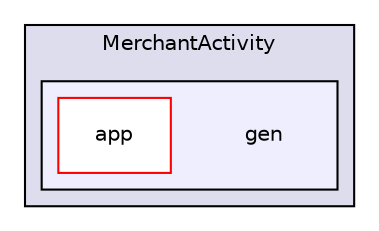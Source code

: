 digraph "Andriod/MerchantActivity/gen" {
  compound=true
  node [ fontsize="10", fontname="Helvetica"];
  edge [ labelfontsize="10", labelfontname="Helvetica"];
  subgraph clusterdir_8c367956f3fe44b3595d7f0c900e1373 {
    graph [ bgcolor="#ddddee", pencolor="black", label="MerchantActivity" fontname="Helvetica", fontsize="10", URL="dir_8c367956f3fe44b3595d7f0c900e1373.html"]
  subgraph clusterdir_50ec081101ffee76f0c7f9d375ce498b {
    graph [ bgcolor="#eeeeff", pencolor="black", label="" URL="dir_50ec081101ffee76f0c7f9d375ce498b.html"];
    dir_50ec081101ffee76f0c7f9d375ce498b [shape=plaintext label="gen"];
    dir_e68277b6b254bc66f7d204568c500148 [shape=box label="app" color="red" fillcolor="white" style="filled" URL="dir_e68277b6b254bc66f7d204568c500148.html"];
  }
  }
}
